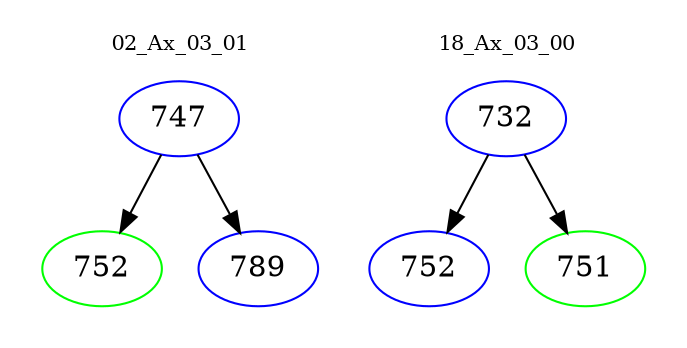 digraph{
subgraph cluster_0 {
color = white
label = "02_Ax_03_01";
fontsize=10;
T0_747 [label="747", color="blue"]
T0_747 -> T0_752 [color="black"]
T0_752 [label="752", color="green"]
T0_747 -> T0_789 [color="black"]
T0_789 [label="789", color="blue"]
}
subgraph cluster_1 {
color = white
label = "18_Ax_03_00";
fontsize=10;
T1_732 [label="732", color="blue"]
T1_732 -> T1_752 [color="black"]
T1_752 [label="752", color="blue"]
T1_732 -> T1_751 [color="black"]
T1_751 [label="751", color="green"]
}
}
